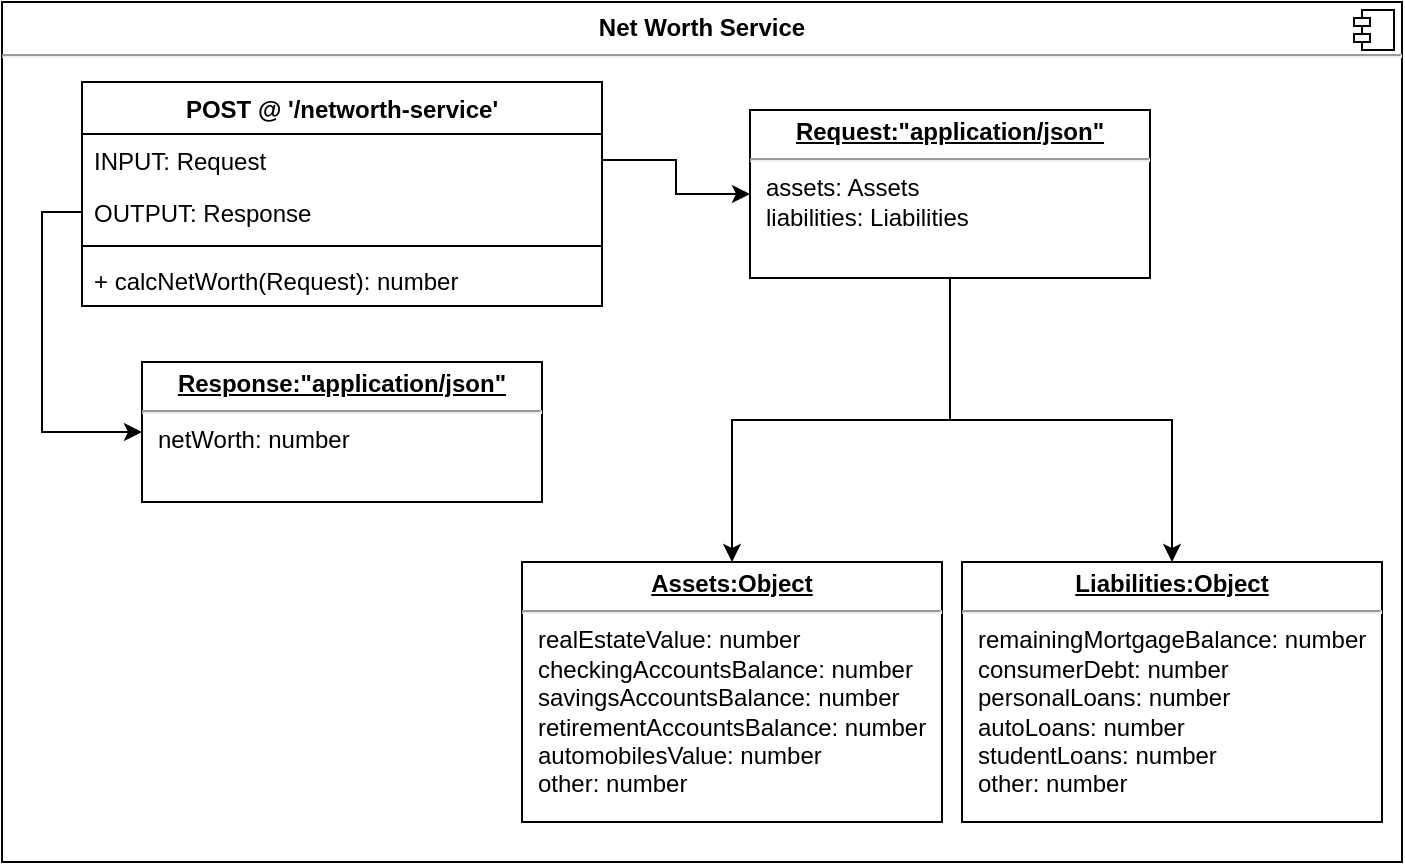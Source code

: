 <mxfile version="14.6.7" type="device"><diagram id="C5RBs43oDa-KdzZeNtuy" name="Page-1"><mxGraphModel dx="1422" dy="672" grid="1" gridSize="10" guides="1" tooltips="1" connect="1" arrows="1" fold="1" page="1" pageScale="1" pageWidth="827" pageHeight="1169" math="0" shadow="0"><root><mxCell id="WIyWlLk6GJQsqaUBKTNV-0"/><mxCell id="WIyWlLk6GJQsqaUBKTNV-1" parent="WIyWlLk6GJQsqaUBKTNV-0"/><mxCell id="bN29lyRnrpW8OyekG_at-0" value="&lt;p style=&quot;margin: 0px ; margin-top: 6px ; text-align: center&quot;&gt;&lt;b&gt;Net Worth Service&lt;/b&gt;&lt;/p&gt;&lt;hr&gt;&lt;p style=&quot;margin: 0px ; margin-left: 8px&quot;&gt;&lt;br&gt;&lt;/p&gt;" style="align=left;overflow=fill;html=1;dropTarget=0;" parent="WIyWlLk6GJQsqaUBKTNV-1" vertex="1"><mxGeometry x="40" y="200" width="700" height="430" as="geometry"/></mxCell><mxCell id="bN29lyRnrpW8OyekG_at-1" value="" style="shape=component;jettyWidth=8;jettyHeight=4;" parent="bN29lyRnrpW8OyekG_at-0" vertex="1"><mxGeometry x="1" width="20" height="20" relative="1" as="geometry"><mxPoint x="-24" y="4" as="offset"/></mxGeometry></mxCell><mxCell id="bN29lyRnrpW8OyekG_at-3" value="POST @ '/networth-service'" style="swimlane;fontStyle=1;align=center;verticalAlign=top;childLayout=stackLayout;horizontal=1;startSize=26;horizontalStack=0;resizeParent=1;resizeParentMax=0;resizeLast=0;collapsible=1;marginBottom=0;" parent="WIyWlLk6GJQsqaUBKTNV-1" vertex="1"><mxGeometry x="80" y="240" width="260" height="112" as="geometry"/></mxCell><mxCell id="bN29lyRnrpW8OyekG_at-4" value="INPUT: Request" style="text;strokeColor=none;fillColor=none;align=left;verticalAlign=top;spacingLeft=4;spacingRight=4;overflow=hidden;rotatable=0;points=[[0,0.5],[1,0.5]];portConstraint=eastwest;" parent="bN29lyRnrpW8OyekG_at-3" vertex="1"><mxGeometry y="26" width="260" height="26" as="geometry"/></mxCell><mxCell id="bN29lyRnrpW8OyekG_at-9" value="OUTPUT: Response" style="text;strokeColor=none;fillColor=none;align=left;verticalAlign=top;spacingLeft=4;spacingRight=4;overflow=hidden;rotatable=0;points=[[0,0.5],[1,0.5]];portConstraint=eastwest;" parent="bN29lyRnrpW8OyekG_at-3" vertex="1"><mxGeometry y="52" width="260" height="26" as="geometry"/></mxCell><mxCell id="bN29lyRnrpW8OyekG_at-5" value="" style="line;strokeWidth=1;fillColor=none;align=left;verticalAlign=middle;spacingTop=-1;spacingLeft=3;spacingRight=3;rotatable=0;labelPosition=right;points=[];portConstraint=eastwest;" parent="bN29lyRnrpW8OyekG_at-3" vertex="1"><mxGeometry y="78" width="260" height="8" as="geometry"/></mxCell><mxCell id="bN29lyRnrpW8OyekG_at-6" value="+ calcNetWorth(Request): number" style="text;strokeColor=none;fillColor=none;align=left;verticalAlign=top;spacingLeft=4;spacingRight=4;overflow=hidden;rotatable=0;points=[[0,0.5],[1,0.5]];portConstraint=eastwest;" parent="bN29lyRnrpW8OyekG_at-3" vertex="1"><mxGeometry y="86" width="260" height="26" as="geometry"/></mxCell><mxCell id="7CSzjNAdphMEogl_om5W-2" style="edgeStyle=orthogonalEdgeStyle;rounded=0;orthogonalLoop=1;jettySize=auto;html=1;entryX=0.5;entryY=0;entryDx=0;entryDy=0;" edge="1" parent="WIyWlLk6GJQsqaUBKTNV-1" source="bN29lyRnrpW8OyekG_at-7" target="7CSzjNAdphMEogl_om5W-1"><mxGeometry relative="1" as="geometry"/></mxCell><mxCell id="7CSzjNAdphMEogl_om5W-3" style="edgeStyle=orthogonalEdgeStyle;rounded=0;orthogonalLoop=1;jettySize=auto;html=1;entryX=0.5;entryY=0;entryDx=0;entryDy=0;" edge="1" parent="WIyWlLk6GJQsqaUBKTNV-1" source="bN29lyRnrpW8OyekG_at-7" target="7CSzjNAdphMEogl_om5W-0"><mxGeometry relative="1" as="geometry"/></mxCell><mxCell id="bN29lyRnrpW8OyekG_at-7" value="&lt;p style=&quot;margin: 0px ; margin-top: 4px ; text-align: center ; text-decoration: underline&quot;&gt;&lt;b&gt;Request:&quot;application/json&quot;&lt;/b&gt;&lt;/p&gt;&lt;hr&gt;&lt;p style=&quot;margin: 0px ; margin-left: 8px&quot;&gt;assets: Assets&lt;/p&gt;&lt;p style=&quot;margin: 0px ; margin-left: 8px&quot;&gt;liabilities: Liabilities&lt;br&gt;&lt;/p&gt;" style="verticalAlign=top;align=left;overflow=fill;fontSize=12;fontFamily=Helvetica;html=1;" parent="WIyWlLk6GJQsqaUBKTNV-1" vertex="1"><mxGeometry x="414" y="254" width="200" height="84" as="geometry"/></mxCell><mxCell id="bN29lyRnrpW8OyekG_at-8" value="&lt;p style=&quot;margin: 0px ; margin-top: 4px ; text-align: center ; text-decoration: underline&quot;&gt;&lt;b&gt;Response:&quot;application/json&quot;&lt;/b&gt;&lt;/p&gt;&lt;hr&gt;&lt;p style=&quot;margin: 0px ; margin-left: 8px&quot;&gt;netWorth: number&lt;/p&gt;" style="verticalAlign=top;align=left;overflow=fill;fontSize=12;fontFamily=Helvetica;html=1;" parent="WIyWlLk6GJQsqaUBKTNV-1" vertex="1"><mxGeometry x="110" y="380" width="200" height="70" as="geometry"/></mxCell><mxCell id="bN29lyRnrpW8OyekG_at-28" style="edgeStyle=orthogonalEdgeStyle;rounded=0;orthogonalLoop=1;jettySize=auto;html=1;entryX=0;entryY=0.5;entryDx=0;entryDy=0;" parent="WIyWlLk6GJQsqaUBKTNV-1" source="bN29lyRnrpW8OyekG_at-4" target="bN29lyRnrpW8OyekG_at-7" edge="1"><mxGeometry relative="1" as="geometry"/></mxCell><mxCell id="bN29lyRnrpW8OyekG_at-29" style="edgeStyle=orthogonalEdgeStyle;rounded=0;orthogonalLoop=1;jettySize=auto;html=1;entryX=0;entryY=0.5;entryDx=0;entryDy=0;" parent="WIyWlLk6GJQsqaUBKTNV-1" source="bN29lyRnrpW8OyekG_at-9" target="bN29lyRnrpW8OyekG_at-8" edge="1"><mxGeometry relative="1" as="geometry"/></mxCell><mxCell id="7CSzjNAdphMEogl_om5W-0" value="&lt;p style=&quot;margin: 0px ; margin-top: 4px ; text-align: center ; text-decoration: underline&quot;&gt;&lt;b&gt;Liabilities:Object&lt;/b&gt;&lt;/p&gt;&lt;hr&gt;&lt;p style=&quot;margin: 0px ; margin-left: 8px&quot;&gt;remainingMortgageBalance: number&lt;/p&gt;&lt;p style=&quot;margin: 0px ; margin-left: 8px&quot;&gt;consumerDebt: number&lt;/p&gt;&lt;p style=&quot;margin: 0px ; margin-left: 8px&quot;&gt;personalLoans: number&lt;/p&gt;&lt;p style=&quot;margin: 0px ; margin-left: 8px&quot;&gt;autoLoans: number&lt;/p&gt;&lt;p style=&quot;margin: 0px ; margin-left: 8px&quot;&gt;studentLoans: number&lt;/p&gt;&lt;p style=&quot;margin: 0px ; margin-left: 8px&quot;&gt;other: number&lt;/p&gt;" style="verticalAlign=top;align=left;overflow=fill;fontSize=12;fontFamily=Helvetica;html=1;" vertex="1" parent="WIyWlLk6GJQsqaUBKTNV-1"><mxGeometry x="520" y="480" width="210" height="130" as="geometry"/></mxCell><mxCell id="7CSzjNAdphMEogl_om5W-1" value="&lt;p style=&quot;margin: 0px ; margin-top: 4px ; text-align: center ; text-decoration: underline&quot;&gt;&lt;b&gt;Assets:Object&lt;/b&gt;&lt;/p&gt;&lt;hr&gt;&lt;p style=&quot;margin: 0px ; margin-left: 8px&quot;&gt;realEstateValue: number&lt;/p&gt;&lt;p style=&quot;margin: 0px ; margin-left: 8px&quot;&gt;checkingAccountsBalance: number&lt;/p&gt;&lt;p style=&quot;margin: 0px ; margin-left: 8px&quot;&gt;savingsAccountsBalance: number&lt;/p&gt;&lt;p style=&quot;margin: 0px ; margin-left: 8px&quot;&gt;retirementAccountsBalance: number&lt;/p&gt;&lt;p style=&quot;margin: 0px ; margin-left: 8px&quot;&gt;automobilesValue: number&lt;/p&gt;&lt;p style=&quot;margin: 0px ; margin-left: 8px&quot;&gt;other: number&lt;/p&gt;" style="verticalAlign=top;align=left;overflow=fill;fontSize=12;fontFamily=Helvetica;html=1;" vertex="1" parent="WIyWlLk6GJQsqaUBKTNV-1"><mxGeometry x="300" y="480" width="210" height="130" as="geometry"/></mxCell></root></mxGraphModel></diagram></mxfile>
